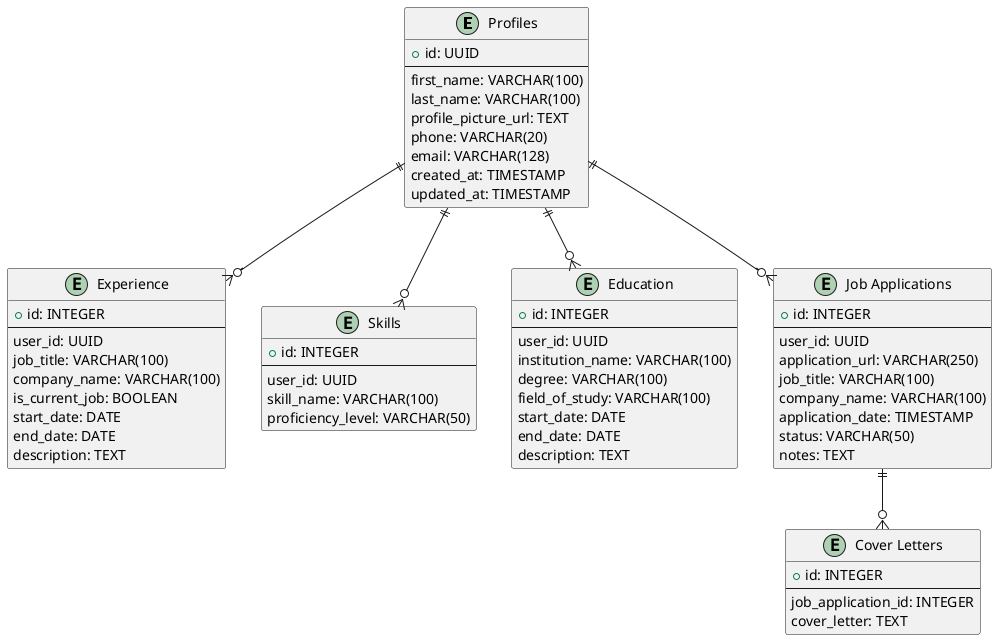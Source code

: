 @startuml

' Define entities
entity "Profiles" as profiles {
    + id: UUID
    --
    first_name: VARCHAR(100)
    last_name: VARCHAR(100)
    profile_picture_url: TEXT
    phone: VARCHAR(20)
    email: VARCHAR(128)
    created_at: TIMESTAMP
    updated_at: TIMESTAMP
}

entity "Experience" as experience {
    + id: INTEGER
    --
    user_id: UUID
    job_title: VARCHAR(100)
    company_name: VARCHAR(100)
    is_current_job: BOOLEAN
    start_date: DATE
    end_date: DATE
    description: TEXT
}

entity "Skills" as skills {
    + id: INTEGER
    --
    user_id: UUID
    skill_name: VARCHAR(100)
    proficiency_level: VARCHAR(50)
}

entity "Education" as education {
    + id: INTEGER
    --
    user_id: UUID
    institution_name: VARCHAR(100)
    degree: VARCHAR(100)
    field_of_study: VARCHAR(100)
    start_date: DATE
    end_date: DATE
    description: TEXT
}

entity "Job Applications" as job_applications {
    + id: INTEGER
    --
    user_id: UUID
    application_url: VARCHAR(250)
    job_title: VARCHAR(100)
    company_name: VARCHAR(100)
    application_date: TIMESTAMP
    status: VARCHAR(50)
    notes: TEXT
}

entity "Cover Letters" as cover_letters {
    + id: INTEGER
    --
    job_application_id: INTEGER
    cover_letter: TEXT
}

' Define relationships
profiles ||--o{ experience
profiles ||--o{ skills
profiles ||--o{ education
profiles ||--o{ job_applications
job_applications ||--o{ cover_letters

@enduml
